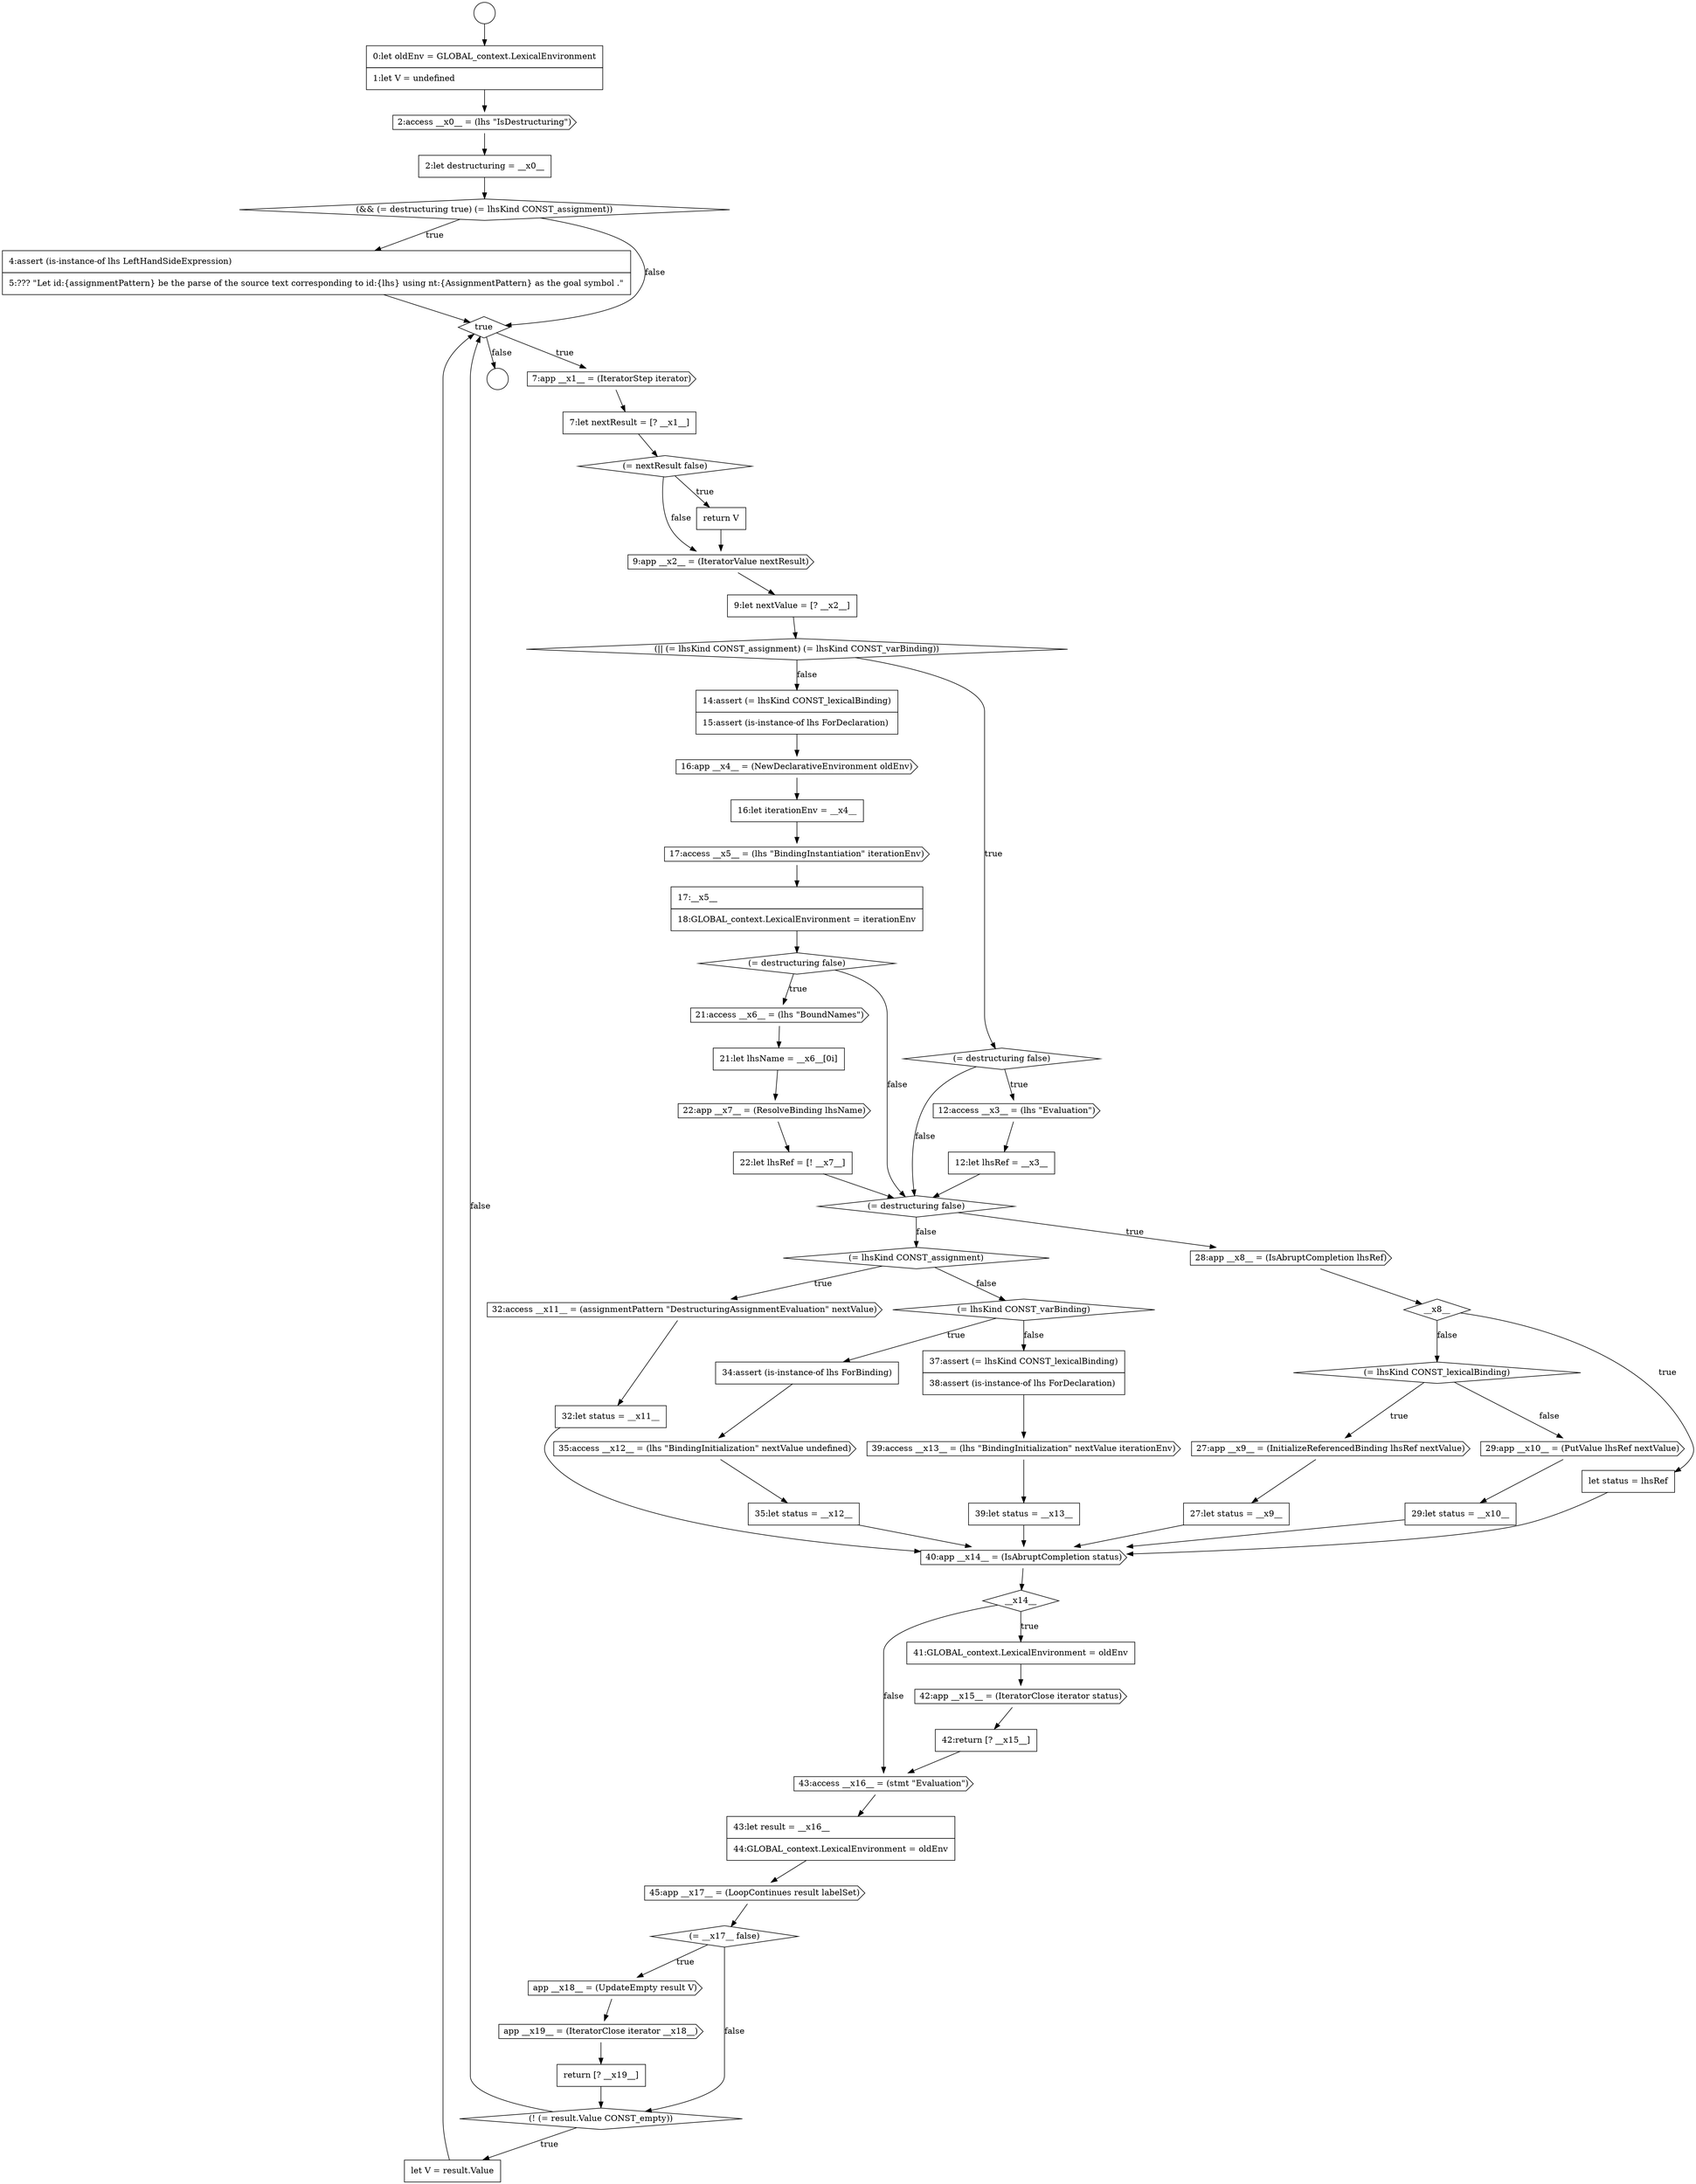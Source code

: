 digraph {
  node0 [shape=circle label=" " color="black" fillcolor="white" style=filled]
  node5 [shape=diamond, label=<<font color="black">(&amp;&amp; (= destructuring true) (= lhsKind CONST_assignment))</font>> color="black" fillcolor="white" style=filled]
  node1 [shape=circle label=" " color="black" fillcolor="white" style=filled]
  node2 [shape=none, margin=0, label=<<font color="black">
    <table border="0" cellborder="1" cellspacing="0" cellpadding="10">
      <tr><td align="left">0:let oldEnv = GLOBAL_context.LexicalEnvironment</td></tr>
      <tr><td align="left">1:let V = undefined</td></tr>
    </table>
  </font>> color="black" fillcolor="white" style=filled]
  node4 [shape=none, margin=0, label=<<font color="black">
    <table border="0" cellborder="1" cellspacing="0" cellpadding="10">
      <tr><td align="left">2:let destructuring = __x0__</td></tr>
    </table>
  </font>> color="black" fillcolor="white" style=filled]
  node10 [shape=diamond, label=<<font color="black">(= nextResult false)</font>> color="black" fillcolor="white" style=filled]
  node56 [shape=cds, label=<<font color="black">app __x18__ = (UpdateEmpty result V)</font>> color="black" fillcolor="white" style=filled]
  node42 [shape=cds, label=<<font color="black">35:access __x12__ = (lhs &quot;BindingInitialization&quot; nextValue undefined)</font>> color="black" fillcolor="white" style=filled]
  node24 [shape=cds, label=<<font color="black">21:access __x6__ = (lhs &quot;BoundNames&quot;)</font>> color="black" fillcolor="white" style=filled]
  node37 [shape=diamond, label=<<font color="black">(= lhsKind CONST_assignment)</font>> color="black" fillcolor="white" style=filled]
  node25 [shape=none, margin=0, label=<<font color="black">
    <table border="0" cellborder="1" cellspacing="0" cellpadding="10">
      <tr><td align="left">21:let lhsName = __x6__[0i]</td></tr>
    </table>
  </font>> color="black" fillcolor="white" style=filled]
  node52 [shape=cds, label=<<font color="black">43:access __x16__ = (stmt &quot;Evaluation&quot;)</font>> color="black" fillcolor="white" style=filled]
  node14 [shape=diamond, label=<<font color="black">(|| (= lhsKind CONST_assignment) (= lhsKind CONST_varBinding))</font>> color="black" fillcolor="white" style=filled]
  node20 [shape=none, margin=0, label=<<font color="black">
    <table border="0" cellborder="1" cellspacing="0" cellpadding="10">
      <tr><td align="left">16:let iterationEnv = __x4__</td></tr>
    </table>
  </font>> color="black" fillcolor="white" style=filled]
  node46 [shape=none, margin=0, label=<<font color="black">
    <table border="0" cellborder="1" cellspacing="0" cellpadding="10">
      <tr><td align="left">39:let status = __x13__</td></tr>
    </table>
  </font>> color="black" fillcolor="white" style=filled]
  node57 [shape=cds, label=<<font color="black">app __x19__ = (IteratorClose iterator __x18__)</font>> color="black" fillcolor="white" style=filled]
  node29 [shape=cds, label=<<font color="black">28:app __x8__ = (IsAbruptCompletion lhsRef)</font>> color="black" fillcolor="white" style=filled]
  node6 [shape=none, margin=0, label=<<font color="black">
    <table border="0" cellborder="1" cellspacing="0" cellpadding="10">
      <tr><td align="left">4:assert (is-instance-of lhs LeftHandSideExpression)</td></tr>
      <tr><td align="left">5:??? &quot;Let id:{assignmentPattern} be the parse of the source text corresponding to id:{lhs} using nt:{AssignmentPattern} as the goal symbol .&quot;</td></tr>
    </table>
  </font>> color="black" fillcolor="white" style=filled]
  node60 [shape=none, margin=0, label=<<font color="black">
    <table border="0" cellborder="1" cellspacing="0" cellpadding="10">
      <tr><td align="left">let V = result.Value</td></tr>
    </table>
  </font>> color="black" fillcolor="white" style=filled]
  node21 [shape=cds, label=<<font color="black">17:access __x5__ = (lhs &quot;BindingInstantiation&quot; iterationEnv)</font>> color="black" fillcolor="white" style=filled]
  node33 [shape=cds, label=<<font color="black">27:app __x9__ = (InitializeReferencedBinding lhsRef nextValue)</font>> color="black" fillcolor="white" style=filled]
  node28 [shape=diamond, label=<<font color="black">(= destructuring false)</font>> color="black" fillcolor="white" style=filled]
  node38 [shape=cds, label=<<font color="black">32:access __x11__ = (assignmentPattern &quot;DestructuringAssignmentEvaluation&quot; nextValue)</font>> color="black" fillcolor="white" style=filled]
  node9 [shape=none, margin=0, label=<<font color="black">
    <table border="0" cellborder="1" cellspacing="0" cellpadding="10">
      <tr><td align="left">7:let nextResult = [? __x1__]</td></tr>
    </table>
  </font>> color="black" fillcolor="white" style=filled]
  node53 [shape=none, margin=0, label=<<font color="black">
    <table border="0" cellborder="1" cellspacing="0" cellpadding="10">
      <tr><td align="left">43:let result = __x16__</td></tr>
      <tr><td align="left">44:GLOBAL_context.LexicalEnvironment = oldEnv</td></tr>
    </table>
  </font>> color="black" fillcolor="white" style=filled]
  node13 [shape=none, margin=0, label=<<font color="black">
    <table border="0" cellborder="1" cellspacing="0" cellpadding="10">
      <tr><td align="left">9:let nextValue = [? __x2__]</td></tr>
    </table>
  </font>> color="black" fillcolor="white" style=filled]
  node41 [shape=none, margin=0, label=<<font color="black">
    <table border="0" cellborder="1" cellspacing="0" cellpadding="10">
      <tr><td align="left">34:assert (is-instance-of lhs ForBinding)</td></tr>
    </table>
  </font>> color="black" fillcolor="white" style=filled]
  node45 [shape=cds, label=<<font color="black">39:access __x13__ = (lhs &quot;BindingInitialization&quot; nextValue iterationEnv)</font>> color="black" fillcolor="white" style=filled]
  node17 [shape=none, margin=0, label=<<font color="black">
    <table border="0" cellborder="1" cellspacing="0" cellpadding="10">
      <tr><td align="left">12:let lhsRef = __x3__</td></tr>
    </table>
  </font>> color="black" fillcolor="white" style=filled]
  node32 [shape=diamond, label=<<font color="black">(= lhsKind CONST_lexicalBinding)</font>> color="black" fillcolor="white" style=filled]
  node34 [shape=none, margin=0, label=<<font color="black">
    <table border="0" cellborder="1" cellspacing="0" cellpadding="10">
      <tr><td align="left">27:let status = __x9__</td></tr>
    </table>
  </font>> color="black" fillcolor="white" style=filled]
  node22 [shape=none, margin=0, label=<<font color="black">
    <table border="0" cellborder="1" cellspacing="0" cellpadding="10">
      <tr><td align="left">17:__x5__</td></tr>
      <tr><td align="left">18:GLOBAL_context.LexicalEnvironment = iterationEnv</td></tr>
    </table>
  </font>> color="black" fillcolor="white" style=filled]
  node44 [shape=none, margin=0, label=<<font color="black">
    <table border="0" cellborder="1" cellspacing="0" cellpadding="10">
      <tr><td align="left">37:assert (= lhsKind CONST_lexicalBinding)</td></tr>
      <tr><td align="left">38:assert (is-instance-of lhs ForDeclaration)</td></tr>
    </table>
  </font>> color="black" fillcolor="white" style=filled]
  node59 [shape=diamond, label=<<font color="black">(! (= result.Value CONST_empty))</font>> color="black" fillcolor="white" style=filled]
  node27 [shape=none, margin=0, label=<<font color="black">
    <table border="0" cellborder="1" cellspacing="0" cellpadding="10">
      <tr><td align="left">22:let lhsRef = [! __x7__]</td></tr>
    </table>
  </font>> color="black" fillcolor="white" style=filled]
  node12 [shape=cds, label=<<font color="black">9:app __x2__ = (IteratorValue nextResult)</font>> color="black" fillcolor="white" style=filled]
  node54 [shape=cds, label=<<font color="black">45:app __x17__ = (LoopContinues result labelSet)</font>> color="black" fillcolor="white" style=filled]
  node49 [shape=none, margin=0, label=<<font color="black">
    <table border="0" cellborder="1" cellspacing="0" cellpadding="10">
      <tr><td align="left">41:GLOBAL_context.LexicalEnvironment = oldEnv</td></tr>
    </table>
  </font>> color="black" fillcolor="white" style=filled]
  node7 [shape=diamond, label=<<font color="black">true</font>> color="black" fillcolor="white" style=filled]
  node39 [shape=none, margin=0, label=<<font color="black">
    <table border="0" cellborder="1" cellspacing="0" cellpadding="10">
      <tr><td align="left">32:let status = __x11__</td></tr>
    </table>
  </font>> color="black" fillcolor="white" style=filled]
  node3 [shape=cds, label=<<font color="black">2:access __x0__ = (lhs &quot;IsDestructuring&quot;)</font>> color="black" fillcolor="white" style=filled]
  node35 [shape=cds, label=<<font color="black">29:app __x10__ = (PutValue lhsRef nextValue)</font>> color="black" fillcolor="white" style=filled]
  node48 [shape=diamond, label=<<font color="black">__x14__</font>> color="black" fillcolor="white" style=filled]
  node18 [shape=none, margin=0, label=<<font color="black">
    <table border="0" cellborder="1" cellspacing="0" cellpadding="10">
      <tr><td align="left">14:assert (= lhsKind CONST_lexicalBinding)</td></tr>
      <tr><td align="left">15:assert (is-instance-of lhs ForDeclaration)</td></tr>
    </table>
  </font>> color="black" fillcolor="white" style=filled]
  node50 [shape=cds, label=<<font color="black">42:app __x15__ = (IteratorClose iterator status)</font>> color="black" fillcolor="white" style=filled]
  node16 [shape=cds, label=<<font color="black">12:access __x3__ = (lhs &quot;Evaluation&quot;)</font>> color="black" fillcolor="white" style=filled]
  node31 [shape=none, margin=0, label=<<font color="black">
    <table border="0" cellborder="1" cellspacing="0" cellpadding="10">
      <tr><td align="left">let status = lhsRef</td></tr>
    </table>
  </font>> color="black" fillcolor="white" style=filled]
  node11 [shape=none, margin=0, label=<<font color="black">
    <table border="0" cellborder="1" cellspacing="0" cellpadding="10">
      <tr><td align="left">return V</td></tr>
    </table>
  </font>> color="black" fillcolor="white" style=filled]
  node43 [shape=none, margin=0, label=<<font color="black">
    <table border="0" cellborder="1" cellspacing="0" cellpadding="10">
      <tr><td align="left">35:let status = __x12__</td></tr>
    </table>
  </font>> color="black" fillcolor="white" style=filled]
  node40 [shape=diamond, label=<<font color="black">(= lhsKind CONST_varBinding)</font>> color="black" fillcolor="white" style=filled]
  node26 [shape=cds, label=<<font color="black">22:app __x7__ = (ResolveBinding lhsName)</font>> color="black" fillcolor="white" style=filled]
  node55 [shape=diamond, label=<<font color="black">(= __x17__ false)</font>> color="black" fillcolor="white" style=filled]
  node23 [shape=diamond, label=<<font color="black">(= destructuring false)</font>> color="black" fillcolor="white" style=filled]
  node8 [shape=cds, label=<<font color="black">7:app __x1__ = (IteratorStep iterator)</font>> color="black" fillcolor="white" style=filled]
  node58 [shape=none, margin=0, label=<<font color="black">
    <table border="0" cellborder="1" cellspacing="0" cellpadding="10">
      <tr><td align="left">return [? __x19__]</td></tr>
    </table>
  </font>> color="black" fillcolor="white" style=filled]
  node36 [shape=none, margin=0, label=<<font color="black">
    <table border="0" cellborder="1" cellspacing="0" cellpadding="10">
      <tr><td align="left">29:let status = __x10__</td></tr>
    </table>
  </font>> color="black" fillcolor="white" style=filled]
  node30 [shape=diamond, label=<<font color="black">__x8__</font>> color="black" fillcolor="white" style=filled]
  node51 [shape=none, margin=0, label=<<font color="black">
    <table border="0" cellborder="1" cellspacing="0" cellpadding="10">
      <tr><td align="left">42:return [? __x15__]</td></tr>
    </table>
  </font>> color="black" fillcolor="white" style=filled]
  node19 [shape=cds, label=<<font color="black">16:app __x4__ = (NewDeclarativeEnvironment oldEnv)</font>> color="black" fillcolor="white" style=filled]
  node47 [shape=cds, label=<<font color="black">40:app __x14__ = (IsAbruptCompletion status)</font>> color="black" fillcolor="white" style=filled]
  node15 [shape=diamond, label=<<font color="black">(= destructuring false)</font>> color="black" fillcolor="white" style=filled]
  node29 -> node30 [ color="black"]
  node23 -> node24 [label=<<font color="black">true</font>> color="black"]
  node23 -> node28 [label=<<font color="black">false</font>> color="black"]
  node2 -> node3 [ color="black"]
  node30 -> node31 [label=<<font color="black">true</font>> color="black"]
  node30 -> node32 [label=<<font color="black">false</font>> color="black"]
  node34 -> node47 [ color="black"]
  node49 -> node50 [ color="black"]
  node31 -> node47 [ color="black"]
  node53 -> node54 [ color="black"]
  node3 -> node4 [ color="black"]
  node59 -> node60 [label=<<font color="black">true</font>> color="black"]
  node59 -> node7 [label=<<font color="black">false</font>> color="black"]
  node17 -> node28 [ color="black"]
  node54 -> node55 [ color="black"]
  node18 -> node19 [ color="black"]
  node42 -> node43 [ color="black"]
  node39 -> node47 [ color="black"]
  node10 -> node11 [label=<<font color="black">true</font>> color="black"]
  node10 -> node12 [label=<<font color="black">false</font>> color="black"]
  node48 -> node49 [label=<<font color="black">true</font>> color="black"]
  node48 -> node52 [label=<<font color="black">false</font>> color="black"]
  node36 -> node47 [ color="black"]
  node11 -> node12 [ color="black"]
  node19 -> node20 [ color="black"]
  node13 -> node14 [ color="black"]
  node35 -> node36 [ color="black"]
  node57 -> node58 [ color="black"]
  node14 -> node15 [label=<<font color="black">true</font>> color="black"]
  node14 -> node18 [label=<<font color="black">false</font>> color="black"]
  node12 -> node13 [ color="black"]
  node45 -> node46 [ color="black"]
  node0 -> node2 [ color="black"]
  node52 -> node53 [ color="black"]
  node22 -> node23 [ color="black"]
  node6 -> node7 [ color="black"]
  node9 -> node10 [ color="black"]
  node40 -> node41 [label=<<font color="black">true</font>> color="black"]
  node40 -> node44 [label=<<font color="black">false</font>> color="black"]
  node44 -> node45 [ color="black"]
  node27 -> node28 [ color="black"]
  node37 -> node38 [label=<<font color="black">true</font>> color="black"]
  node37 -> node40 [label=<<font color="black">false</font>> color="black"]
  node26 -> node27 [ color="black"]
  node28 -> node29 [label=<<font color="black">true</font>> color="black"]
  node28 -> node37 [label=<<font color="black">false</font>> color="black"]
  node15 -> node16 [label=<<font color="black">true</font>> color="black"]
  node15 -> node28 [label=<<font color="black">false</font>> color="black"]
  node47 -> node48 [ color="black"]
  node50 -> node51 [ color="black"]
  node4 -> node5 [ color="black"]
  node51 -> node52 [ color="black"]
  node60 -> node7 [ color="black"]
  node55 -> node56 [label=<<font color="black">true</font>> color="black"]
  node55 -> node59 [label=<<font color="black">false</font>> color="black"]
  node25 -> node26 [ color="black"]
  node8 -> node9 [ color="black"]
  node21 -> node22 [ color="black"]
  node43 -> node47 [ color="black"]
  node20 -> node21 [ color="black"]
  node24 -> node25 [ color="black"]
  node56 -> node57 [ color="black"]
  node5 -> node6 [label=<<font color="black">true</font>> color="black"]
  node5 -> node7 [label=<<font color="black">false</font>> color="black"]
  node16 -> node17 [ color="black"]
  node46 -> node47 [ color="black"]
  node58 -> node59 [ color="black"]
  node38 -> node39 [ color="black"]
  node7 -> node8 [label=<<font color="black">true</font>> color="black"]
  node7 -> node1 [label=<<font color="black">false</font>> color="black"]
  node32 -> node33 [label=<<font color="black">true</font>> color="black"]
  node32 -> node35 [label=<<font color="black">false</font>> color="black"]
  node33 -> node34 [ color="black"]
  node41 -> node42 [ color="black"]
}

